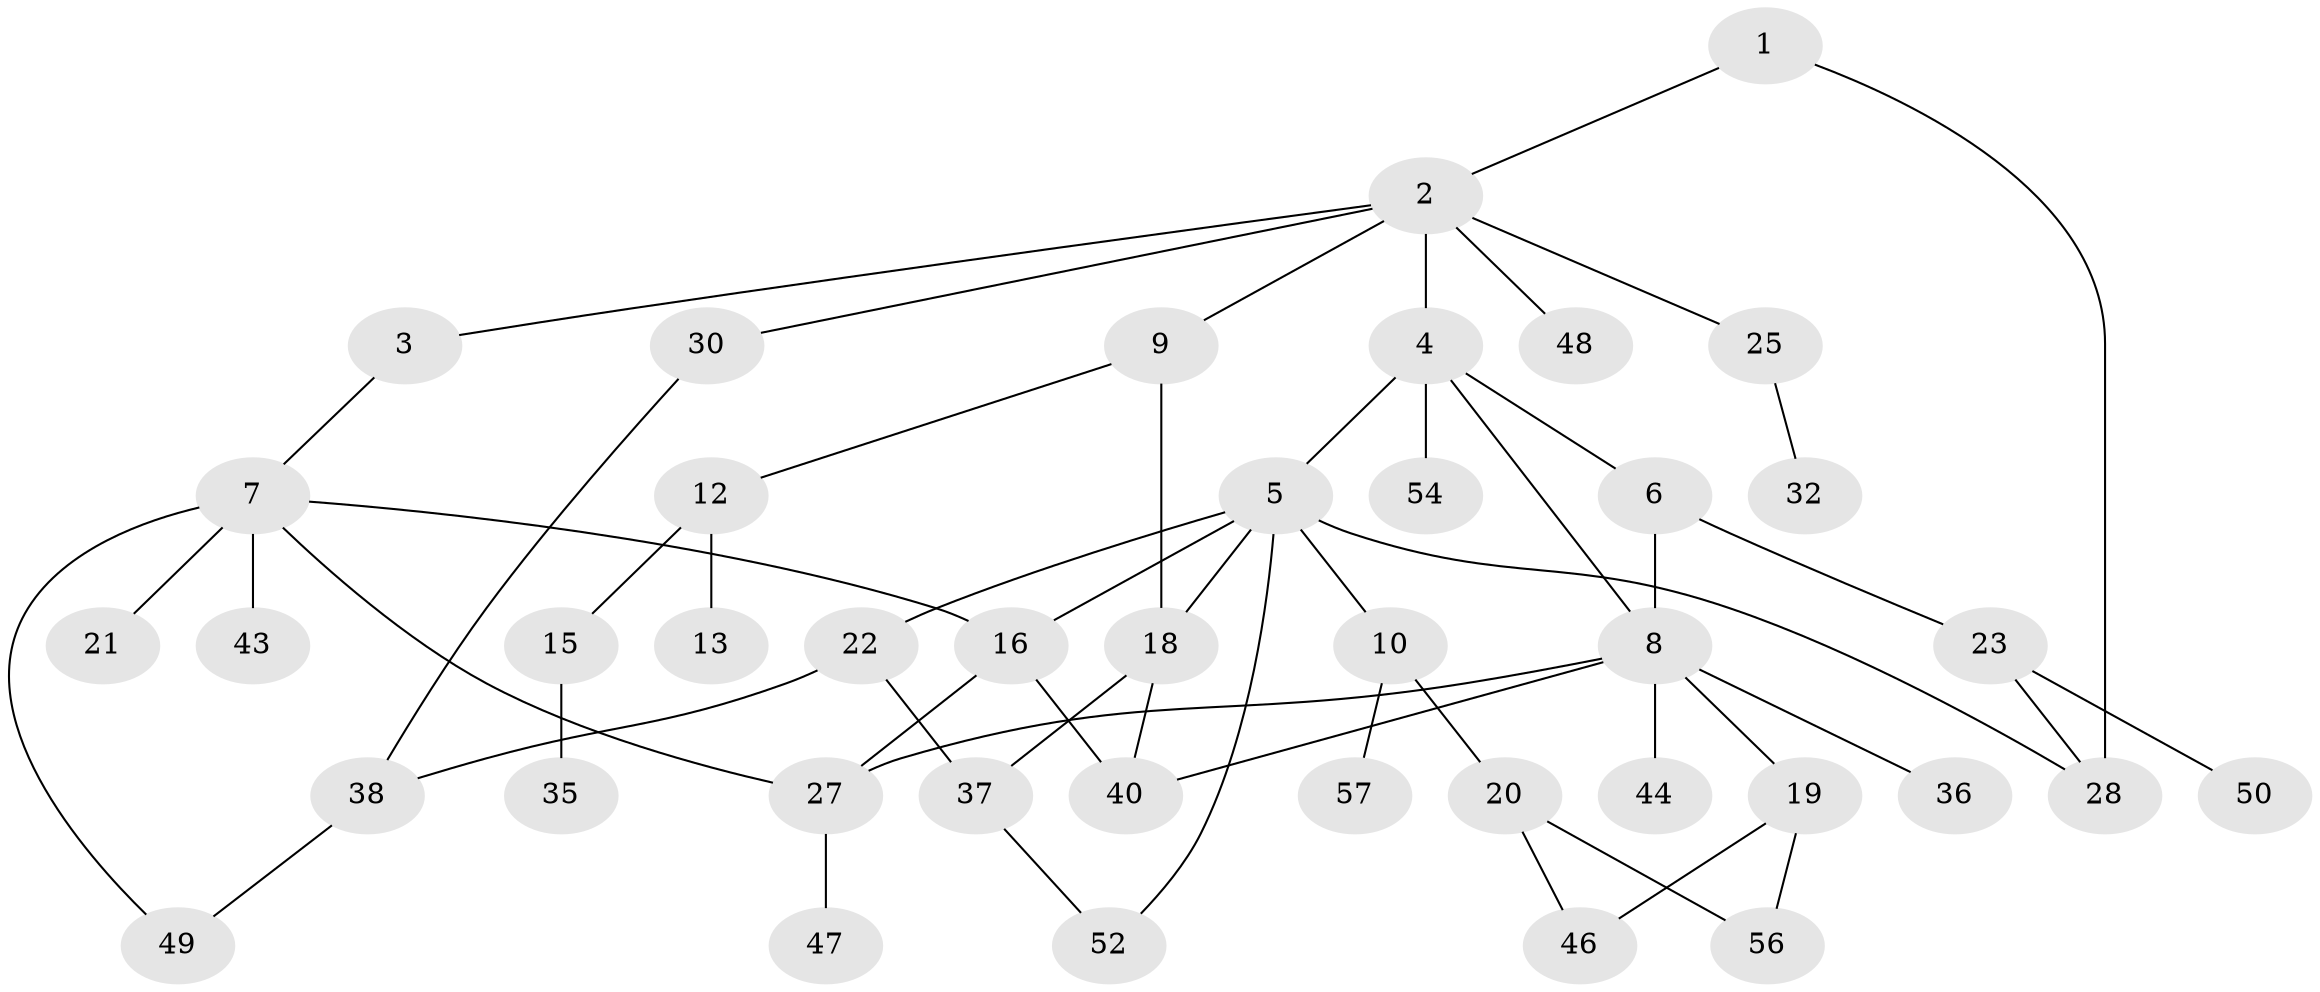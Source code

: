 // original degree distribution, {2: 0.29508196721311475, 8: 0.01639344262295082, 5: 0.06557377049180328, 7: 0.03278688524590164, 3: 0.19672131147540983, 4: 0.09836065573770492, 1: 0.29508196721311475}
// Generated by graph-tools (version 1.1) at 2025/10/02/27/25 16:10:54]
// undirected, 41 vertices, 55 edges
graph export_dot {
graph [start="1"]
  node [color=gray90,style=filled];
  1;
  2 [super="+51"];
  3;
  4;
  5 [super="+41"];
  6 [super="+24"];
  7 [super="+34"];
  8 [super="+17"];
  9 [super="+11"];
  10 [super="+14"];
  12 [super="+39"];
  13;
  15 [super="+33"];
  16;
  18 [super="+53"];
  19 [super="+45"];
  20 [super="+29"];
  21;
  22;
  23 [super="+58"];
  25 [super="+26"];
  27 [super="+60"];
  28 [super="+31"];
  30;
  32;
  35;
  36;
  37 [super="+61"];
  38 [super="+55"];
  40 [super="+42"];
  43;
  44;
  46;
  47;
  48;
  49;
  50;
  52;
  54 [super="+59"];
  56;
  57;
  1 -- 2;
  1 -- 28;
  2 -- 3;
  2 -- 4;
  2 -- 9;
  2 -- 25;
  2 -- 30;
  2 -- 48;
  3 -- 7;
  4 -- 5;
  4 -- 6;
  4 -- 8;
  4 -- 54;
  5 -- 10 [weight=2];
  5 -- 16 [weight=2];
  5 -- 22;
  5 -- 28;
  5 -- 52;
  5 -- 18;
  6 -- 23;
  6 -- 8;
  7 -- 21;
  7 -- 43;
  7 -- 16;
  7 -- 49;
  7 -- 27;
  8 -- 44;
  8 -- 19 [weight=2];
  8 -- 36;
  8 -- 40;
  8 -- 27;
  9 -- 12;
  9 -- 18;
  10 -- 57;
  10 -- 20;
  12 -- 13;
  12 -- 15;
  15 -- 35;
  16 -- 27;
  16 -- 40;
  18 -- 37;
  18 -- 40;
  19 -- 46;
  19 -- 56;
  20 -- 56;
  20 -- 46;
  22 -- 37;
  22 -- 38;
  23 -- 50;
  23 -- 28;
  25 -- 32;
  27 -- 47;
  30 -- 38;
  37 -- 52;
  38 -- 49;
}

